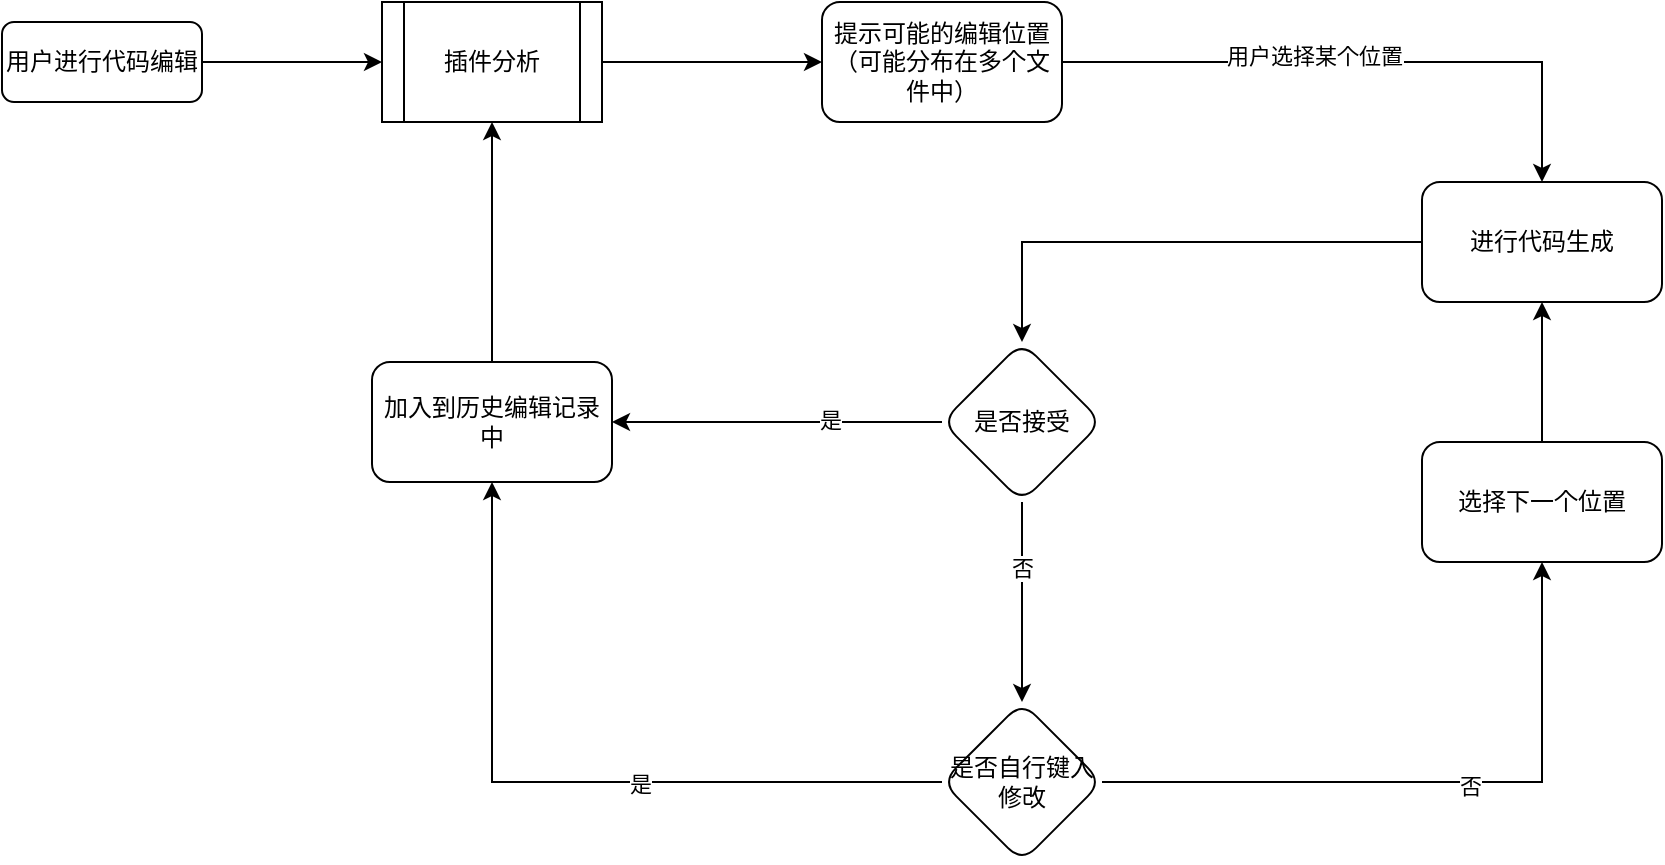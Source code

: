 <mxfile version="26.1.1">
  <diagram id="C5RBs43oDa-KdzZeNtuy" name="Page-1">
    <mxGraphModel dx="1829" dy="575" grid="1" gridSize="10" guides="1" tooltips="1" connect="1" arrows="1" fold="1" page="1" pageScale="1" pageWidth="827" pageHeight="1169" background="none" math="0" shadow="0">
      <root>
        <mxCell id="WIyWlLk6GJQsqaUBKTNV-0" />
        <mxCell id="WIyWlLk6GJQsqaUBKTNV-1" parent="WIyWlLk6GJQsqaUBKTNV-0" />
        <mxCell id="JZUy_UIlH2GKtHBBuBsd-9" style="edgeStyle=orthogonalEdgeStyle;rounded=0;orthogonalLoop=1;jettySize=auto;html=1;entryX=0;entryY=0.5;entryDx=0;entryDy=0;" edge="1" parent="WIyWlLk6GJQsqaUBKTNV-1" source="WIyWlLk6GJQsqaUBKTNV-3" target="JZUy_UIlH2GKtHBBuBsd-8">
          <mxGeometry relative="1" as="geometry" />
        </mxCell>
        <mxCell id="WIyWlLk6GJQsqaUBKTNV-3" value="用户进行代码编辑" style="rounded=1;whiteSpace=wrap;html=1;fontSize=12;glass=0;strokeWidth=1;shadow=0;" parent="WIyWlLk6GJQsqaUBKTNV-1" vertex="1">
          <mxGeometry x="-30" y="250" width="100" height="40" as="geometry" />
        </mxCell>
        <mxCell id="JZUy_UIlH2GKtHBBuBsd-4" value="" style="edgeStyle=orthogonalEdgeStyle;rounded=0;orthogonalLoop=1;jettySize=auto;html=1;" edge="1" parent="WIyWlLk6GJQsqaUBKTNV-1" source="JZUy_UIlH2GKtHBBuBsd-0" target="JZUy_UIlH2GKtHBBuBsd-3">
          <mxGeometry relative="1" as="geometry" />
        </mxCell>
        <mxCell id="JZUy_UIlH2GKtHBBuBsd-5" value="用户选择某个位置" style="edgeLabel;html=1;align=center;verticalAlign=middle;resizable=0;points=[];" vertex="1" connectable="0" parent="JZUy_UIlH2GKtHBBuBsd-4">
          <mxGeometry x="-0.164" y="3" relative="1" as="geometry">
            <mxPoint as="offset" />
          </mxGeometry>
        </mxCell>
        <mxCell id="JZUy_UIlH2GKtHBBuBsd-0" value="提示可能的编辑位置（可能分布在多个文件中）" style="whiteSpace=wrap;html=1;rounded=1;glass=0;strokeWidth=1;shadow=0;" vertex="1" parent="WIyWlLk6GJQsqaUBKTNV-1">
          <mxGeometry x="380" y="240" width="120" height="60" as="geometry" />
        </mxCell>
        <mxCell id="JZUy_UIlH2GKtHBBuBsd-7" value="" style="edgeStyle=orthogonalEdgeStyle;rounded=0;orthogonalLoop=1;jettySize=auto;html=1;" edge="1" parent="WIyWlLk6GJQsqaUBKTNV-1" source="JZUy_UIlH2GKtHBBuBsd-3" target="JZUy_UIlH2GKtHBBuBsd-6">
          <mxGeometry relative="1" as="geometry" />
        </mxCell>
        <mxCell id="JZUy_UIlH2GKtHBBuBsd-3" value="进行代码生成" style="whiteSpace=wrap;html=1;rounded=1;glass=0;strokeWidth=1;shadow=0;" vertex="1" parent="WIyWlLk6GJQsqaUBKTNV-1">
          <mxGeometry x="680" y="330" width="120" height="60" as="geometry" />
        </mxCell>
        <mxCell id="JZUy_UIlH2GKtHBBuBsd-17" value="" style="edgeStyle=orthogonalEdgeStyle;rounded=0;orthogonalLoop=1;jettySize=auto;html=1;" edge="1" parent="WIyWlLk6GJQsqaUBKTNV-1" source="JZUy_UIlH2GKtHBBuBsd-6" target="JZUy_UIlH2GKtHBBuBsd-16">
          <mxGeometry relative="1" as="geometry" />
        </mxCell>
        <mxCell id="JZUy_UIlH2GKtHBBuBsd-18" value="是" style="edgeLabel;html=1;align=center;verticalAlign=middle;resizable=0;points=[];" vertex="1" connectable="0" parent="JZUy_UIlH2GKtHBBuBsd-17">
          <mxGeometry x="-0.318" y="-1" relative="1" as="geometry">
            <mxPoint as="offset" />
          </mxGeometry>
        </mxCell>
        <mxCell id="JZUy_UIlH2GKtHBBuBsd-22" value="" style="edgeStyle=orthogonalEdgeStyle;rounded=0;orthogonalLoop=1;jettySize=auto;html=1;" edge="1" parent="WIyWlLk6GJQsqaUBKTNV-1" source="JZUy_UIlH2GKtHBBuBsd-6" target="JZUy_UIlH2GKtHBBuBsd-21">
          <mxGeometry relative="1" as="geometry" />
        </mxCell>
        <mxCell id="JZUy_UIlH2GKtHBBuBsd-23" value="否" style="edgeLabel;html=1;align=center;verticalAlign=middle;resizable=0;points=[];" vertex="1" connectable="0" parent="JZUy_UIlH2GKtHBBuBsd-22">
          <mxGeometry x="-0.355" relative="1" as="geometry">
            <mxPoint as="offset" />
          </mxGeometry>
        </mxCell>
        <mxCell id="JZUy_UIlH2GKtHBBuBsd-6" value="是否接受" style="rhombus;whiteSpace=wrap;html=1;rounded=1;glass=0;strokeWidth=1;shadow=0;" vertex="1" parent="WIyWlLk6GJQsqaUBKTNV-1">
          <mxGeometry x="440" y="410" width="80" height="80" as="geometry" />
        </mxCell>
        <mxCell id="JZUy_UIlH2GKtHBBuBsd-10" style="edgeStyle=orthogonalEdgeStyle;rounded=0;orthogonalLoop=1;jettySize=auto;html=1;" edge="1" parent="WIyWlLk6GJQsqaUBKTNV-1" source="JZUy_UIlH2GKtHBBuBsd-8" target="JZUy_UIlH2GKtHBBuBsd-0">
          <mxGeometry relative="1" as="geometry" />
        </mxCell>
        <mxCell id="JZUy_UIlH2GKtHBBuBsd-8" value="插件分析" style="shape=process;whiteSpace=wrap;html=1;backgroundOutline=1;" vertex="1" parent="WIyWlLk6GJQsqaUBKTNV-1">
          <mxGeometry x="160" y="240" width="110" height="60" as="geometry" />
        </mxCell>
        <mxCell id="JZUy_UIlH2GKtHBBuBsd-20" style="edgeStyle=orthogonalEdgeStyle;rounded=0;orthogonalLoop=1;jettySize=auto;html=1;" edge="1" parent="WIyWlLk6GJQsqaUBKTNV-1" source="JZUy_UIlH2GKtHBBuBsd-16" target="JZUy_UIlH2GKtHBBuBsd-8">
          <mxGeometry relative="1" as="geometry">
            <mxPoint x="170" y="350" as="targetPoint" />
          </mxGeometry>
        </mxCell>
        <mxCell id="JZUy_UIlH2GKtHBBuBsd-16" value="加入到历史编辑记录中" style="rounded=1;whiteSpace=wrap;html=1;glass=0;strokeWidth=1;shadow=0;" vertex="1" parent="WIyWlLk6GJQsqaUBKTNV-1">
          <mxGeometry x="155" y="420" width="120" height="60" as="geometry" />
        </mxCell>
        <mxCell id="JZUy_UIlH2GKtHBBuBsd-31" value="" style="edgeStyle=orthogonalEdgeStyle;rounded=0;orthogonalLoop=1;jettySize=auto;html=1;" edge="1" parent="WIyWlLk6GJQsqaUBKTNV-1" source="JZUy_UIlH2GKtHBBuBsd-21" target="JZUy_UIlH2GKtHBBuBsd-30">
          <mxGeometry relative="1" as="geometry" />
        </mxCell>
        <mxCell id="JZUy_UIlH2GKtHBBuBsd-32" value="否" style="edgeLabel;html=1;align=center;verticalAlign=middle;resizable=0;points=[];" vertex="1" connectable="0" parent="JZUy_UIlH2GKtHBBuBsd-31">
          <mxGeometry x="0.115" y="-2" relative="1" as="geometry">
            <mxPoint as="offset" />
          </mxGeometry>
        </mxCell>
        <mxCell id="JZUy_UIlH2GKtHBBuBsd-33" style="edgeStyle=orthogonalEdgeStyle;rounded=0;orthogonalLoop=1;jettySize=auto;html=1;" edge="1" parent="WIyWlLk6GJQsqaUBKTNV-1" source="JZUy_UIlH2GKtHBBuBsd-21" target="JZUy_UIlH2GKtHBBuBsd-16">
          <mxGeometry relative="1" as="geometry" />
        </mxCell>
        <mxCell id="JZUy_UIlH2GKtHBBuBsd-34" value="是" style="edgeLabel;html=1;align=center;verticalAlign=middle;resizable=0;points=[];" vertex="1" connectable="0" parent="JZUy_UIlH2GKtHBBuBsd-33">
          <mxGeometry x="-0.195" y="1" relative="1" as="geometry">
            <mxPoint as="offset" />
          </mxGeometry>
        </mxCell>
        <mxCell id="JZUy_UIlH2GKtHBBuBsd-21" value="是否自行键入修改" style="rhombus;whiteSpace=wrap;html=1;rounded=1;glass=0;strokeWidth=1;shadow=0;" vertex="1" parent="WIyWlLk6GJQsqaUBKTNV-1">
          <mxGeometry x="440" y="590" width="80" height="80" as="geometry" />
        </mxCell>
        <mxCell id="JZUy_UIlH2GKtHBBuBsd-35" style="edgeStyle=orthogonalEdgeStyle;rounded=0;orthogonalLoop=1;jettySize=auto;html=1;" edge="1" parent="WIyWlLk6GJQsqaUBKTNV-1" source="JZUy_UIlH2GKtHBBuBsd-30" target="JZUy_UIlH2GKtHBBuBsd-3">
          <mxGeometry relative="1" as="geometry" />
        </mxCell>
        <mxCell id="JZUy_UIlH2GKtHBBuBsd-30" value="选择下一个位置" style="whiteSpace=wrap;html=1;rounded=1;glass=0;strokeWidth=1;shadow=0;" vertex="1" parent="WIyWlLk6GJQsqaUBKTNV-1">
          <mxGeometry x="680" y="460" width="120" height="60" as="geometry" />
        </mxCell>
      </root>
    </mxGraphModel>
  </diagram>
</mxfile>
